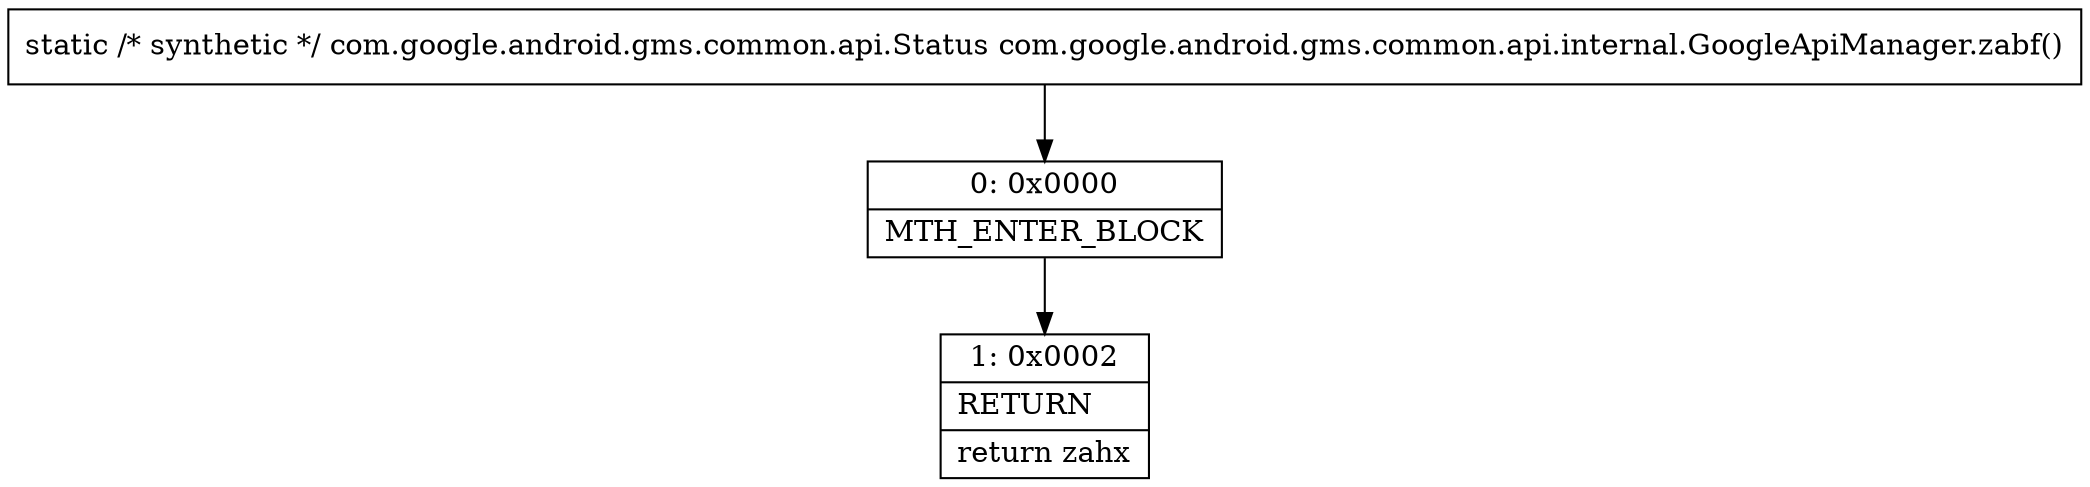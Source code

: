 digraph "CFG forcom.google.android.gms.common.api.internal.GoogleApiManager.zabf()Lcom\/google\/android\/gms\/common\/api\/Status;" {
Node_0 [shape=record,label="{0\:\ 0x0000|MTH_ENTER_BLOCK\l}"];
Node_1 [shape=record,label="{1\:\ 0x0002|RETURN\l|return zahx\l}"];
MethodNode[shape=record,label="{static \/* synthetic *\/ com.google.android.gms.common.api.Status com.google.android.gms.common.api.internal.GoogleApiManager.zabf() }"];
MethodNode -> Node_0;
Node_0 -> Node_1;
}

